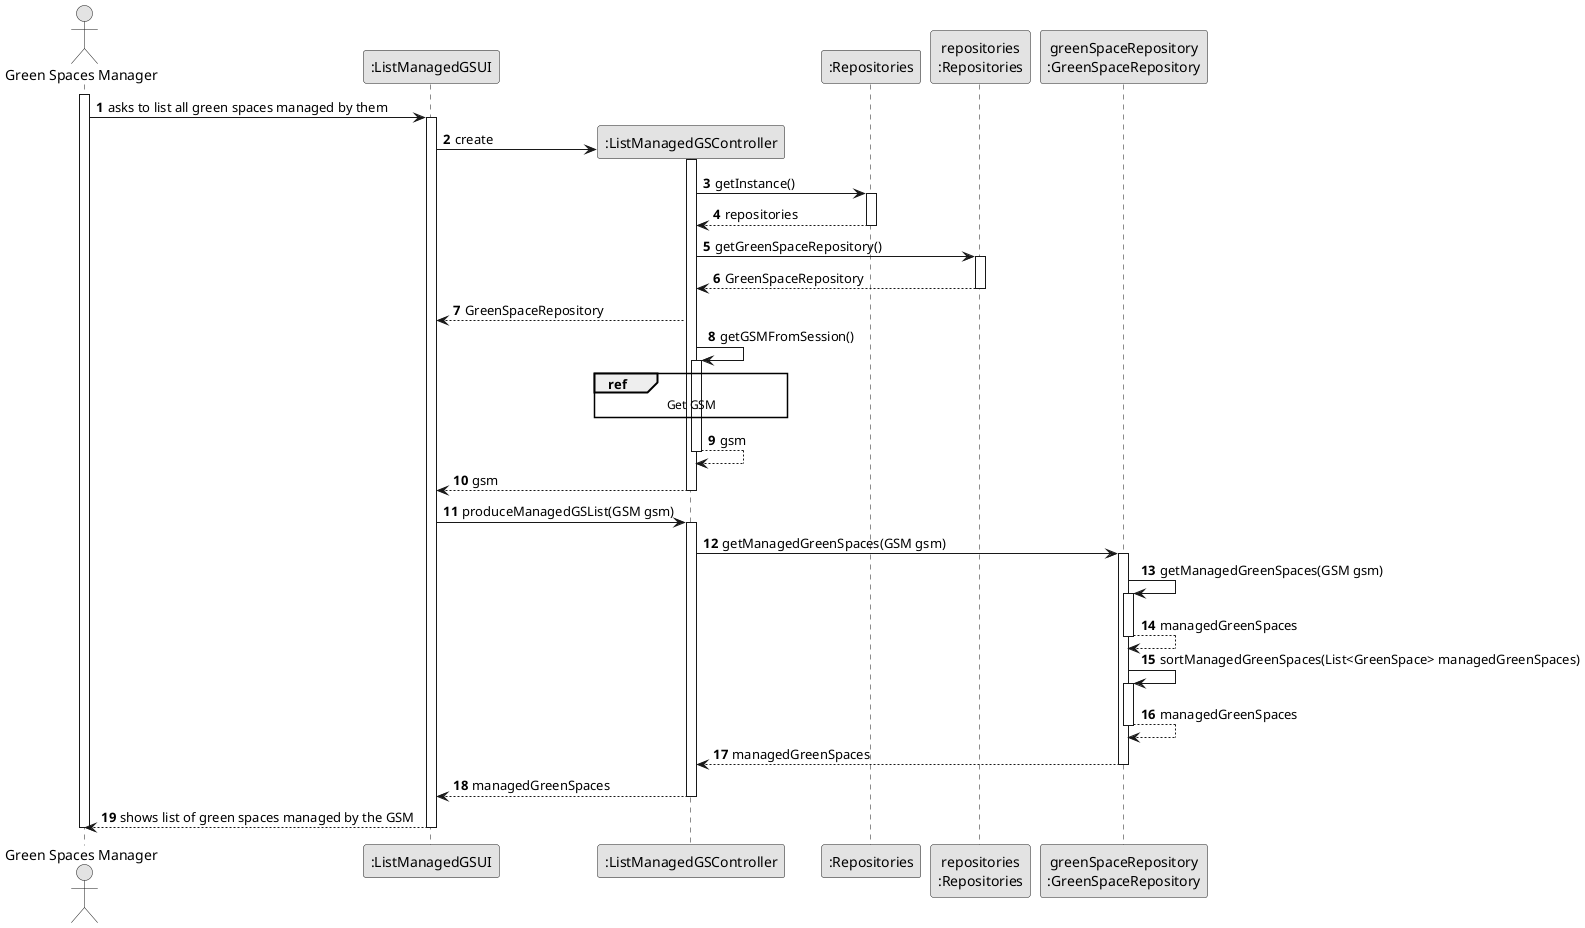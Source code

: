 @startuml
skinparam monochrome true
skinparam packageStyle rectangle
skinparam shadowing false

autonumber

'hide footbox
actor "Green Spaces Manager" as ADM
participant ":ListManagedGSUI" as UI
participant ":ListManagedGSController" as CTRL
participant ":Repositories" as RepositorySingleton
participant "repositories\n:Repositories" as PLAT
participant "greenSpaceRepository\n:GreenSpaceRepository" as GSR

activate ADM

        ADM -> UI : asks to list all green spaces managed by them

        activate UI

'            UI --> ADM : requests data (name)
            'create CTRL
            UI -> CTRL** : create

            activate CTRL

                        CTRL -> RepositorySingleton : getInstance()
                                        activate RepositorySingleton

                                            RepositorySingleton --> CTRL: repositories
                                        deactivate RepositorySingleton

                             CTRL -> PLAT : getGreenSpaceRepository()
                                     activate PLAT

                                 PLAT --> CTRL : GreenSpaceRepository
                                 deactivate PLAT
                                 CTRL --> UI : GreenSpaceRepository

                                                                      CTRL -> CTRL : getGSMFromSession()
                                                                      activate CTRL

                                                                      ref over CTRL
                                                                      Get GSM
                                                                      end

                                                                          CTRL --> CTRL : gsm
                                                                      deactivate CTRL

 CTRL --> UI : gsm
 deactivate CTRL



        UI -> CTRL : produceManagedGSList(GSM gsm)
        activate CTRL

            CTRL -> GSR: getManagedGreenSpaces(GSM gsm)
            activate GSR

                GSR -> GSR: getManagedGreenSpaces(GSM gsm)
                activate GSR

                GSR --> GSR: managedGreenSpaces
                deactivate GSR

                GSR -> GSR: sortManagedGreenSpaces(List<GreenSpace> managedGreenSpaces)
                                activate GSR

                                GSR --> GSR: managedGreenSpaces
                                deactivate GSR


                GSR --> CTRL : managedGreenSpaces

            deactivate GSR

            CTRL --> UI: managedGreenSpaces
            deactivate CTRL
            UI --> ADM: shows list of green spaces managed by the GSM
    deactivate UI

deactivate ADM

@enduml